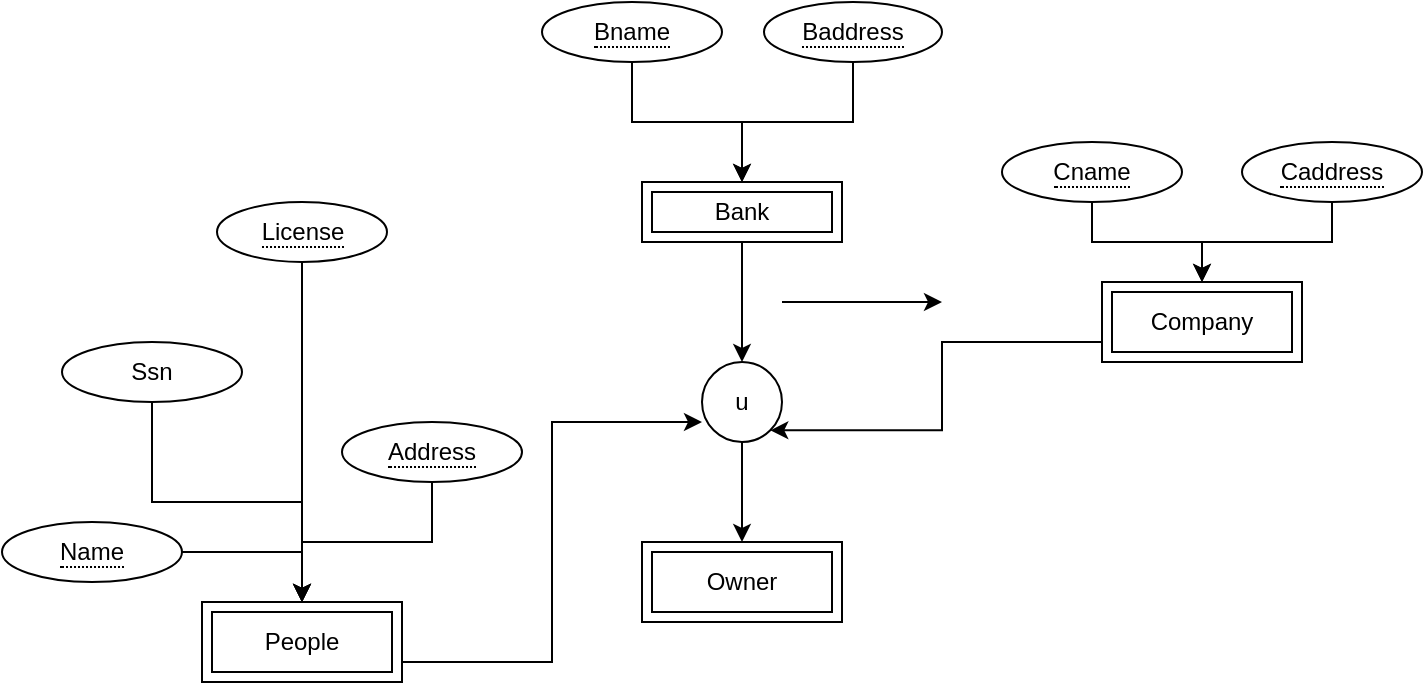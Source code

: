 <mxfile version="20.3.1" type="device"><diagram id="kYVHKgmOLOCXiV1roNGe" name="Página-1"><mxGraphModel dx="1817" dy="539" grid="1" gridSize="10" guides="1" tooltips="1" connect="1" arrows="1" fold="1" page="1" pageScale="1" pageWidth="827" pageHeight="1169" math="0" shadow="0"><root><mxCell id="0"/><mxCell id="1" parent="0"/><mxCell id="gP0cDWd3WLuevjRRgZ6B-5" style="edgeStyle=orthogonalEdgeStyle;rounded=0;orthogonalLoop=1;jettySize=auto;html=1;exitX=1;exitY=0.75;exitDx=0;exitDy=0;entryX=0;entryY=0.75;entryDx=0;entryDy=0;entryPerimeter=0;" edge="1" parent="1" source="gP0cDWd3WLuevjRRgZ6B-1" target="gP0cDWd3WLuevjRRgZ6B-4"><mxGeometry relative="1" as="geometry"/></mxCell><mxCell id="gP0cDWd3WLuevjRRgZ6B-1" value="People" style="shape=ext;margin=3;double=1;whiteSpace=wrap;html=1;align=center;" vertex="1" parent="1"><mxGeometry x="90" y="330" width="100" height="40" as="geometry"/></mxCell><mxCell id="gP0cDWd3WLuevjRRgZ6B-7" style="edgeStyle=orthogonalEdgeStyle;rounded=0;orthogonalLoop=1;jettySize=auto;html=1;entryX=0.5;entryY=0;entryDx=0;entryDy=0;" edge="1" parent="1" source="gP0cDWd3WLuevjRRgZ6B-2" target="gP0cDWd3WLuevjRRgZ6B-4"><mxGeometry relative="1" as="geometry"/></mxCell><mxCell id="gP0cDWd3WLuevjRRgZ6B-2" value="Bank" style="shape=ext;margin=3;double=1;whiteSpace=wrap;html=1;align=center;" vertex="1" parent="1"><mxGeometry x="310" y="120" width="100" height="30" as="geometry"/></mxCell><mxCell id="gP0cDWd3WLuevjRRgZ6B-6" style="edgeStyle=orthogonalEdgeStyle;rounded=0;orthogonalLoop=1;jettySize=auto;html=1;exitX=0;exitY=0.75;exitDx=0;exitDy=0;entryX=1;entryY=1;entryDx=0;entryDy=0;" edge="1" parent="1" source="gP0cDWd3WLuevjRRgZ6B-3" target="gP0cDWd3WLuevjRRgZ6B-4"><mxGeometry relative="1" as="geometry"/></mxCell><mxCell id="gP0cDWd3WLuevjRRgZ6B-3" value="Company" style="shape=ext;margin=3;double=1;whiteSpace=wrap;html=1;align=center;" vertex="1" parent="1"><mxGeometry x="540" y="170" width="100" height="40" as="geometry"/></mxCell><mxCell id="gP0cDWd3WLuevjRRgZ6B-9" style="edgeStyle=orthogonalEdgeStyle;rounded=0;orthogonalLoop=1;jettySize=auto;html=1;entryX=0.5;entryY=0;entryDx=0;entryDy=0;" edge="1" parent="1" source="gP0cDWd3WLuevjRRgZ6B-4" target="gP0cDWd3WLuevjRRgZ6B-8"><mxGeometry relative="1" as="geometry"/></mxCell><mxCell id="gP0cDWd3WLuevjRRgZ6B-4" value="u" style="ellipse;whiteSpace=wrap;html=1;aspect=fixed;" vertex="1" parent="1"><mxGeometry x="340" y="210" width="40" height="40" as="geometry"/></mxCell><mxCell id="gP0cDWd3WLuevjRRgZ6B-8" value="Owner" style="shape=ext;margin=3;double=1;whiteSpace=wrap;html=1;align=center;" vertex="1" parent="1"><mxGeometry x="310" y="300" width="100" height="40" as="geometry"/></mxCell><mxCell id="gP0cDWd3WLuevjRRgZ6B-19" style="edgeStyle=orthogonalEdgeStyle;rounded=0;orthogonalLoop=1;jettySize=auto;html=1;entryX=0.5;entryY=0;entryDx=0;entryDy=0;" edge="1" parent="1" source="gP0cDWd3WLuevjRRgZ6B-11" target="gP0cDWd3WLuevjRRgZ6B-1"><mxGeometry relative="1" as="geometry"/></mxCell><mxCell id="gP0cDWd3WLuevjRRgZ6B-11" value="&lt;span style=&quot;border-bottom: 1px dotted&quot;&gt;License&lt;/span&gt;" style="ellipse;whiteSpace=wrap;html=1;align=center;" vertex="1" parent="1"><mxGeometry x="97.5" y="130" width="85" height="30" as="geometry"/></mxCell><mxCell id="gP0cDWd3WLuevjRRgZ6B-15" style="edgeStyle=orthogonalEdgeStyle;rounded=0;orthogonalLoop=1;jettySize=auto;html=1;entryX=0.5;entryY=0;entryDx=0;entryDy=0;" edge="1" parent="1" source="gP0cDWd3WLuevjRRgZ6B-12" target="gP0cDWd3WLuevjRRgZ6B-1"><mxGeometry relative="1" as="geometry"/></mxCell><mxCell id="gP0cDWd3WLuevjRRgZ6B-12" value="Ssn" style="ellipse;whiteSpace=wrap;html=1;align=center;" vertex="1" parent="1"><mxGeometry x="20" y="200" width="90" height="30" as="geometry"/></mxCell><mxCell id="gP0cDWd3WLuevjRRgZ6B-17" style="edgeStyle=orthogonalEdgeStyle;rounded=0;orthogonalLoop=1;jettySize=auto;html=1;" edge="1" parent="1" source="gP0cDWd3WLuevjRRgZ6B-13" target="gP0cDWd3WLuevjRRgZ6B-1"><mxGeometry relative="1" as="geometry"/></mxCell><mxCell id="gP0cDWd3WLuevjRRgZ6B-13" value="&lt;span style=&quot;border-bottom: 1px dotted&quot;&gt;Name&lt;/span&gt;" style="ellipse;whiteSpace=wrap;html=1;align=center;" vertex="1" parent="1"><mxGeometry x="-10" y="290" width="90" height="30" as="geometry"/></mxCell><mxCell id="gP0cDWd3WLuevjRRgZ6B-20" style="edgeStyle=orthogonalEdgeStyle;rounded=0;orthogonalLoop=1;jettySize=auto;html=1;" edge="1" parent="1" source="gP0cDWd3WLuevjRRgZ6B-14" target="gP0cDWd3WLuevjRRgZ6B-1"><mxGeometry relative="1" as="geometry"/></mxCell><mxCell id="gP0cDWd3WLuevjRRgZ6B-14" value="&lt;span style=&quot;border-bottom: 1px dotted&quot;&gt;Address&lt;/span&gt;" style="ellipse;whiteSpace=wrap;html=1;align=center;" vertex="1" parent="1"><mxGeometry x="160" y="240" width="90" height="30" as="geometry"/></mxCell><mxCell id="gP0cDWd3WLuevjRRgZ6B-25" value="" style="edgeStyle=orthogonalEdgeStyle;rounded=0;orthogonalLoop=1;jettySize=auto;html=1;" edge="1" parent="1" source="gP0cDWd3WLuevjRRgZ6B-21" target="gP0cDWd3WLuevjRRgZ6B-2"><mxGeometry relative="1" as="geometry"/></mxCell><mxCell id="gP0cDWd3WLuevjRRgZ6B-21" value="&lt;span style=&quot;border-bottom: 1px dotted&quot;&gt;Bname&lt;/span&gt;" style="ellipse;whiteSpace=wrap;html=1;align=center;" vertex="1" parent="1"><mxGeometry x="260" y="30" width="90" height="30" as="geometry"/></mxCell><mxCell id="gP0cDWd3WLuevjRRgZ6B-26" style="edgeStyle=orthogonalEdgeStyle;rounded=0;orthogonalLoop=1;jettySize=auto;html=1;exitX=0.5;exitY=1;exitDx=0;exitDy=0;entryX=0.5;entryY=0;entryDx=0;entryDy=0;" edge="1" parent="1" source="gP0cDWd3WLuevjRRgZ6B-22" target="gP0cDWd3WLuevjRRgZ6B-2"><mxGeometry relative="1" as="geometry"/></mxCell><mxCell id="gP0cDWd3WLuevjRRgZ6B-22" value="&lt;span style=&quot;border-bottom: 1px dotted&quot;&gt;Baddress&lt;/span&gt;" style="ellipse;whiteSpace=wrap;html=1;align=center;" vertex="1" parent="1"><mxGeometry x="371" y="30" width="89" height="30" as="geometry"/></mxCell><mxCell id="gP0cDWd3WLuevjRRgZ6B-29" style="edgeStyle=orthogonalEdgeStyle;rounded=0;orthogonalLoop=1;jettySize=auto;html=1;exitX=0.5;exitY=1;exitDx=0;exitDy=0;entryX=0.5;entryY=0;entryDx=0;entryDy=0;" edge="1" parent="1" source="gP0cDWd3WLuevjRRgZ6B-27" target="gP0cDWd3WLuevjRRgZ6B-3"><mxGeometry relative="1" as="geometry"/></mxCell><mxCell id="gP0cDWd3WLuevjRRgZ6B-27" value="&lt;span style=&quot;border-bottom: 1px dotted&quot;&gt;Cname&lt;/span&gt;" style="ellipse;whiteSpace=wrap;html=1;align=center;" vertex="1" parent="1"><mxGeometry x="490" y="100" width="90" height="30" as="geometry"/></mxCell><mxCell id="gP0cDWd3WLuevjRRgZ6B-30" style="edgeStyle=orthogonalEdgeStyle;rounded=0;orthogonalLoop=1;jettySize=auto;html=1;exitX=0.5;exitY=1;exitDx=0;exitDy=0;entryX=0.5;entryY=0;entryDx=0;entryDy=0;" edge="1" parent="1" source="gP0cDWd3WLuevjRRgZ6B-28" target="gP0cDWd3WLuevjRRgZ6B-3"><mxGeometry relative="1" as="geometry"/></mxCell><mxCell id="gP0cDWd3WLuevjRRgZ6B-28" value="&lt;span style=&quot;border-bottom: 1px dotted&quot;&gt;Caddress&lt;/span&gt;" style="ellipse;whiteSpace=wrap;html=1;align=center;" vertex="1" parent="1"><mxGeometry x="610" y="100" width="90" height="30" as="geometry"/></mxCell><mxCell id="gP0cDWd3WLuevjRRgZ6B-31" value="" style="edgeStyle=none;orthogonalLoop=1;jettySize=auto;html=1;rounded=0;" edge="1" parent="1"><mxGeometry width="80" relative="1" as="geometry"><mxPoint x="380" y="180" as="sourcePoint"/><mxPoint x="460" y="180" as="targetPoint"/><Array as="points"/></mxGeometry></mxCell></root></mxGraphModel></diagram></mxfile>